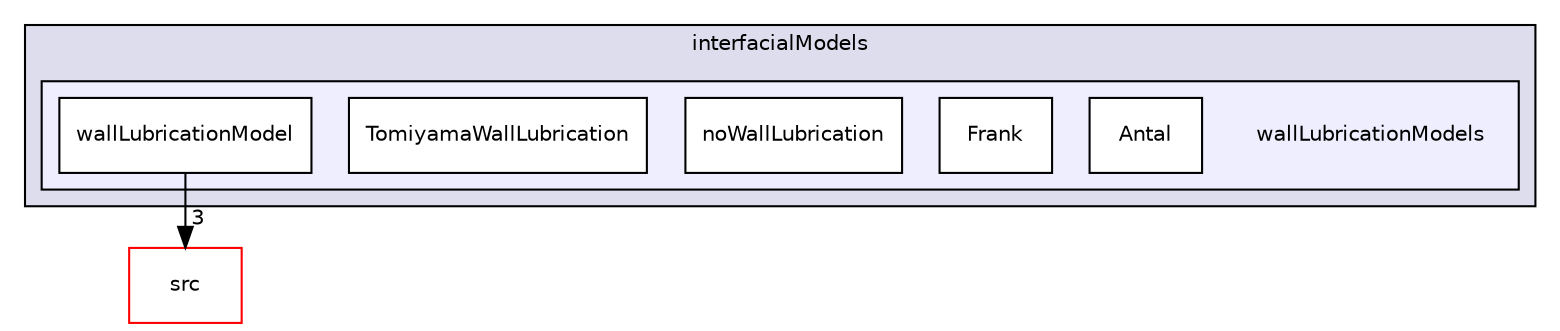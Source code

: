 digraph "applications/solvers/multiphase/reactingEulerFoam/interfacialModels/wallLubricationModels" {
  bgcolor=transparent;
  compound=true
  node [ fontsize="10", fontname="Helvetica"];
  edge [ labelfontsize="10", labelfontname="Helvetica"];
  subgraph clusterdir_27c83a420e522b8ccff26d2d4e401b3e {
    graph [ bgcolor="#ddddee", pencolor="black", label="interfacialModels" fontname="Helvetica", fontsize="10", URL="dir_27c83a420e522b8ccff26d2d4e401b3e.html"]
  subgraph clusterdir_dc2172eec47757b3e024133ec45cdacf {
    graph [ bgcolor="#eeeeff", pencolor="black", label="" URL="dir_dc2172eec47757b3e024133ec45cdacf.html"];
    dir_dc2172eec47757b3e024133ec45cdacf [shape=plaintext label="wallLubricationModels"];
    dir_b24b91392dc101b68085e7fe2d7d755c [shape=box label="Antal" color="black" fillcolor="white" style="filled" URL="dir_b24b91392dc101b68085e7fe2d7d755c.html"];
    dir_b4c9f57da1c16cfa1079217d1772cf34 [shape=box label="Frank" color="black" fillcolor="white" style="filled" URL="dir_b4c9f57da1c16cfa1079217d1772cf34.html"];
    dir_8ba0b9948316f57ed03696a3c35da00e [shape=box label="noWallLubrication" color="black" fillcolor="white" style="filled" URL="dir_8ba0b9948316f57ed03696a3c35da00e.html"];
    dir_2ba64e1a0eca161ae501659a5986dbb4 [shape=box label="TomiyamaWallLubrication" color="black" fillcolor="white" style="filled" URL="dir_2ba64e1a0eca161ae501659a5986dbb4.html"];
    dir_a5a0381b2a62e42e250285b6ed33e9e3 [shape=box label="wallLubricationModel" color="black" fillcolor="white" style="filled" URL="dir_a5a0381b2a62e42e250285b6ed33e9e3.html"];
  }
  }
  dir_68267d1309a1af8e8297ef4c3efbcdba [shape=box label="src" color="red" URL="dir_68267d1309a1af8e8297ef4c3efbcdba.html"];
  dir_a5a0381b2a62e42e250285b6ed33e9e3->dir_68267d1309a1af8e8297ef4c3efbcdba [headlabel="3", labeldistance=1.5 headhref="dir_000333_000736.html"];
}
